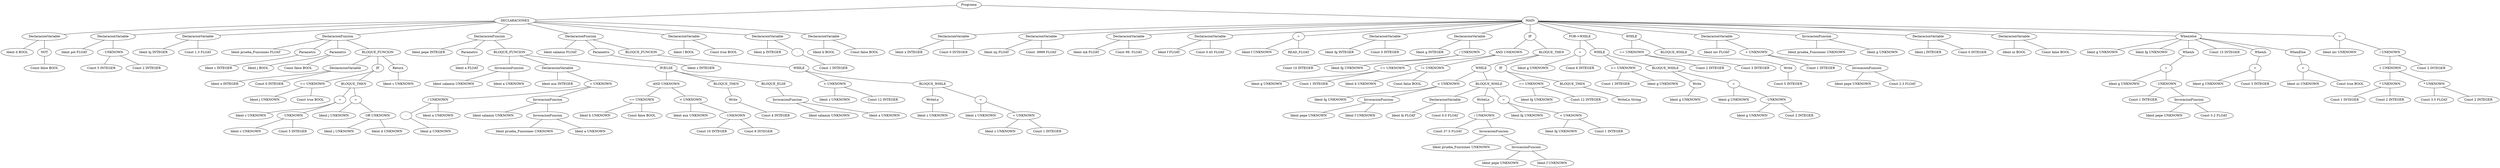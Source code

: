 graph G {1 [label="Programa"]
2 [label="DECLARACIONES"]
1 -- 2
3 [label="DeclaracionVariable"]
2 -- 3
4 [label="Ident d BOOL"]
3 -- 4
5 [label="NOT"]
3 -- 5
6 [label="Const false BOOL"]
5 -- 6
7 [label="DeclaracionVariable"]
2 -- 7
8 [label="Ident pol FLOAT"]
7 -- 8
9 [label="- UNKNOWN"]
7 -- 9
10 [label="Const 5 INTEGER"]
9 -- 10
11 [label="Const 2 INTEGER"]
9 -- 11
12 [label="DeclaracionVariable"]
2 -- 12
13 [label="Ident hj INTEGER"]
12 -- 13
14 [label="Const 1.3 FLOAT"]
12 -- 14
15 [label="DeclaracionFuncion"]
2 -- 15
16 [label="Ident prueba_Funciones FLOAT"]
15 -- 16
17 [label="Parametro"]
15 -- 17
18 [label="Ident c INTEGER"]
17 -- 18
19 [label="Parametro"]
15 -- 19
20 [label="Ident j BOOL"]
19 -- 20
21 [label="Const false BOOL"]
19 -- 21
22 [label="BLOQUE_FUNCION"]
15 -- 22
23 [label="DeclaracionVariable"]
22 -- 23
24 [label="Ident x INTEGER"]
23 -- 24
25 [label="Const 0 INTEGER"]
23 -- 25
26 [label="IF"]
22 -- 26
27 [label="== UNKNOWN"]
26 -- 27
28 [label="Ident j UNKNOWN"]
27 -- 28
29 [label="Const true BOOL"]
27 -- 29
30 [label="BLOQUE_THEN"]
26 -- 30
31 [label="="]
30 -- 31
32 [label="Ident c UNKNOWN"]
31 -- 32
33 [label="- UNKNOWN"]
31 -- 33
34 [label="Ident c UNKNOWN"]
33 -- 34
35 [label="Const 5 INTEGER"]
33 -- 35
36 [label="="]
30 -- 36
37 [label="Ident j UNKNOWN"]
36 -- 37
38 [label="OR UNKNOWN"]
36 -- 38
39 [label="Ident j UNKNOWN"]
38 -- 39
40 [label="Ident d UNKNOWN"]
38 -- 40
41 [label="Return"]
22 -- 41
42 [label="Ident c UNKNOWN"]
41 -- 42
43 [label="DeclaracionFuncion"]
2 -- 43
44 [label="Ident pepe INTEGER"]
43 -- 44
45 [label="Parametro"]
43 -- 45
46 [label="Ident a FLOAT"]
45 -- 46
47 [label="BLOQUE_FUNCION"]
43 -- 47
48 [label="InvocacionFuncion"]
47 -- 48
49 [label="Ident salamin UNKNOWN"]
48 -- 49
50 [label="Ident a UNKNOWN"]
48 -- 50
51 [label="DeclaracionVariable"]
47 -- 51
52 [label="Ident aux INTEGER"]
51 -- 52
53 [label="+ UNKNOWN"]
51 -- 53
54 [label="/ UNKNOWN"]
53 -- 54
55 [label="-"]
54 -- 55
56 [label="Ident p UNKNOWN"]
55 -- 56
57 [label="Ident a UNKNOWN"]
54 -- 57
58 [label="InvocacionFuncion"]
53 -- 58
59 [label="Ident salamin UNKNOWN"]
58 -- 59
60 [label="InvocacionFuncion"]
58 -- 60
61 [label="Ident prueba_Funciones UNKNOWN"]
60 -- 61
62 [label="Ident a UNKNOWN"]
60 -- 62
63 [label="IF/ELSE"]
47 -- 63
64 [label="AND UNKNOWN"]
63 -- 64
65 [label="== UNKNOWN"]
64 -- 65
66 [label="Ident b UNKNOWN"]
65 -- 66
67 [label="Const false BOOL"]
65 -- 67
68 [label="< UNKNOWN"]
64 -- 68
69 [label="Ident aux UNKNOWN"]
68 -- 69
70 [label="- UNKNOWN"]
68 -- 70
71 [label="Const 10 INTEGER"]
70 -- 71
72 [label="Const 8 INTEGER"]
70 -- 72
73 [label="BLOQUE_THEN"]
63 -- 73
74 [label="Write"]
73 -- 74
75 [label="Const 4 INTEGER"]
74 -- 75
76 [label="BLOQUE_ELSE"]
63 -- 76
77 [label="InvocacionFuncion"]
76 -- 77
78 [label="Ident salamin UNKNOWN"]
77 -- 78
79 [label="Ident a UNKNOWN"]
77 -- 79
80 [label="DeclaracionFuncion"]
2 -- 80
81 [label="Ident salamin FLOAT"]
80 -- 81
82 [label="Parametro"]
80 -- 82
83 [label="Ident z INTEGER"]
82 -- 83
84 [label="BLOQUE_FUNCION"]
80 -- 84
85 [label="WHILE"]
84 -- 85
86 [label="< UNKNOWN"]
85 -- 86
87 [label="Ident z UNKNOWN"]
86 -- 87
88 [label="Const 12 INTEGER"]
86 -- 88
89 [label="BLOQUE_WHILE"]
85 -- 89
90 [label="WriteLn"]
89 -- 90
91 [label="Ident z UNKNOWN"]
90 -- 91
92 [label="="]
89 -- 92
93 [label="Ident z UNKNOWN"]
92 -- 93
94 [label="+ UNKNOWN"]
92 -- 94
95 [label="Ident z UNKNOWN"]
94 -- 95
96 [label="Const 1 INTEGER"]
94 -- 96
97 [label="DeclaracionVariable"]
2 -- 97
98 [label="Ident l BOOL"]
97 -- 98
99 [label="Const true BOOL"]
97 -- 99
100 [label="DeclaracionVariable"]
2 -- 100
101 [label="Ident p INTEGER"]
100 -- 101
102 [label="-"]
100 -- 102
103 [label="Const 1 INTEGER"]
102 -- 103
104 [label="DeclaracionVariable"]
2 -- 104
105 [label="Ident b BOOL"]
104 -- 105
106 [label="Const false BOOL"]
104 -- 106
107 [label="MAIN"]
1 -- 107
108 [label="DeclaracionVariable"]
107 -- 108
109 [label="Ident x INTEGER"]
108 -- 109
110 [label="Const 0 INTEGER"]
108 -- 110
111 [label="DeclaracionVariable"]
107 -- 111
112 [label="Ident mj FLOAT"]
111 -- 112
113 [label="Const .9999 FLOAT"]
111 -- 113
114 [label="DeclaracionVariable"]
107 -- 114
115 [label="Ident mk FLOAT"]
114 -- 115
116 [label="Const 99. FLOAT"]
114 -- 116
117 [label="DeclaracionVariable"]
107 -- 117
118 [label="Ident f FLOAT"]
117 -- 118
119 [label="Const 0.45 FLOAT"]
117 -- 119
120 [label="="]
107 -- 120
121 [label="Ident f UNKNOWN"]
120 -- 121
122 [label="READ_FLOAT"]
120 -- 122
123 [label="DeclaracionVariable"]
107 -- 123
124 [label="Ident fg INTEGER"]
123 -- 124
125 [label="Const 0 INTEGER"]
123 -- 125
126 [label="DeclaracionVariable"]
107 -- 126
127 [label="Ident g INTEGER"]
126 -- 127
128 [label="/ UNKNOWN"]
126 -- 128
129 [label="Const 10 INTEGER"]
128 -- 129
130 [label="Ident fg UNKNOWN"]
128 -- 130
131 [label="IF"]
107 -- 131
132 [label="AND UNKNOWN"]
131 -- 132
133 [label="== UNKNOWN"]
132 -- 133
134 [label="Ident g UNKNOWN"]
133 -- 134
135 [label="Const 1 INTEGER"]
133 -- 135
136 [label="!= UNKNOWN"]
132 -- 136
137 [label="Ident b UNKNOWN"]
136 -- 137
138 [label="Const false BOOL"]
136 -- 138
139 [label="BLOQUE_THEN"]
131 -- 139
140 [label="WHILE"]
139 -- 140
141 [label="< UNKNOWN"]
140 -- 141
142 [label="Ident fg UNKNOWN"]
141 -- 142
143 [label="InvocacionFuncion"]
141 -- 143
144 [label="Ident pepe UNKNOWN"]
143 -- 144
145 [label="Ident f UNKNOWN"]
143 -- 145
146 [label="BLOQUE_WHILE"]
140 -- 146
147 [label="DeclaracionVariable"]
146 -- 147
148 [label="Ident lk FLOAT"]
147 -- 148
149 [label="Const 0.0 FLOAT"]
147 -- 149
150 [label="WriteLn"]
146 -- 150
151 [label="/ UNKNOWN"]
150 -- 151
152 [label="Const 37.5 FLOAT"]
151 -- 152
153 [label="InvocacionFuncion"]
151 -- 153
154 [label="Ident prueba_Funciones UNKNOWN"]
153 -- 154
155 [label="InvocacionFuncion"]
153 -- 155
156 [label="Ident pepe UNKNOWN"]
155 -- 156
157 [label="Ident f UNKNOWN"]
155 -- 157
158 [label="="]
146 -- 158
159 [label="Ident fg UNKNOWN"]
158 -- 159
160 [label="+ UNKNOWN"]
158 -- 160
161 [label="Ident fg UNKNOWN"]
160 -- 161
162 [label="Const 1 INTEGER"]
160 -- 162
163 [label="IF"]
139 -- 163
164 [label="== UNKNOWN"]
163 -- 164
165 [label="Ident fg UNKNOWN"]
164 -- 165
166 [label="Const 12 INTEGER"]
164 -- 166
167 [label="BLOQUE_THEN"]
163 -- 167
168 [label="WriteLn String"]
167 -- 168
169 [label="FOR->WHILE"]
107 -- 169
170 [label="="]
169 -- 170
171 [label="Ident g UNKNOWN"]
170 -- 171
172 [label="Const 6 INTEGER"]
170 -- 172
173 [label="WHILE"]
169 -- 173
174 [label="<= UNKNOWN"]
173 -- 174
175 [label="Const 1 INTEGER"]
174 -- 175
176 [label="Ident g UNKNOWN"]
174 -- 176
177 [label="BLOQUE_WHILE"]
173 -- 177
178 [label="Write"]
177 -- 178
179 [label="Ident g UNKNOWN"]
178 -- 179
180 [label="="]
177 -- 180
181 [label="Ident g UNKNOWN"]
180 -- 181
182 [label="- UNKNOWN"]
180 -- 182
183 [label="Ident g UNKNOWN"]
182 -- 183
184 [label="Const 2 INTEGER"]
182 -- 184
185 [label="WHILE"]
107 -- 185
186 [label="== UNKNOWN"]
185 -- 186
187 [label="Const 2 INTEGER"]
186 -- 187
188 [label="Const 3 INTEGER"]
186 -- 188
189 [label="BLOQUE_WHILE"]
185 -- 189
190 [label="Write"]
189 -- 190
191 [label="Const 5 INTEGER"]
190 -- 191
192 [label="DeclaracionVariable"]
107 -- 192
193 [label="Ident inv FLOAT"]
192 -- 193
194 [label="+ UNKNOWN"]
192 -- 194
195 [label="Const 1 INTEGER"]
194 -- 195
196 [label="InvocacionFuncion"]
194 -- 196
197 [label="Ident pepe UNKNOWN"]
196 -- 197
198 [label="Const 2.3 FLOAT"]
196 -- 198
199 [label="InvocacionFuncion"]
107 -- 199
200 [label="Ident prueba_Funciones UNKNOWN"]
199 -- 200
201 [label="Ident g UNKNOWN"]
199 -- 201
202 [label="DeclaracionVariable"]
107 -- 202
203 [label="Ident j INTEGER"]
202 -- 203
204 [label="Const 0 INTEGER"]
202 -- 204
205 [label="DeclaracionVariable"]
107 -- 205
206 [label="Ident zz BOOL"]
205 -- 206
207 [label="Const false BOOL"]
205 -- 207
208 [label="When/else"]
107 -- 208
209 [label="Ident g UNKNOWN"]
208 -- 209
210 [label="Ident fg UNKNOWN"]
208 -- 210
211 [label="WhenIs"]
208 -- 211
212 [label="="]
211 -- 212
213 [label="Ident g UNKNOWN"]
212 -- 213
214 [label="- UNKNOWN"]
212 -- 214
215 [label="Const 1 INTEGER"]
214 -- 215
216 [label="InvocacionFuncion"]
214 -- 216
217 [label="Ident pepe UNKNOWN"]
216 -- 217
218 [label="Const 5.2 FLOAT"]
216 -- 218
219 [label="Const 15 INTEGER"]
208 -- 219
220 [label="WhenIs"]
208 -- 220
221 [label="="]
220 -- 221
222 [label="Ident g UNKNOWN"]
221 -- 222
223 [label="Const 3 INTEGER"]
221 -- 223
224 [label="WhenElse"]
208 -- 224
225 [label="="]
224 -- 225
226 [label="Ident zz UNKNOWN"]
225 -- 226
227 [label="Const true BOOL"]
225 -- 227
228 [label="="]
107 -- 228
229 [label="Ident inv UNKNOWN"]
228 -- 229
230 [label="/ UNKNOWN"]
228 -- 230
231 [label="+ UNKNOWN"]
230 -- 231
232 [label="* UNKNOWN"]
231 -- 232
233 [label="Const 1 INTEGER"]
232 -- 233
234 [label="Const 2 INTEGER"]
232 -- 234
235 [label="* UNKNOWN"]
231 -- 235
236 [label="Const 3.5 FLOAT"]
235 -- 236
237 [label="Const 2 INTEGER"]
235 -- 237
238 [label="Const 2 INTEGER"]
230 -- 238
}
